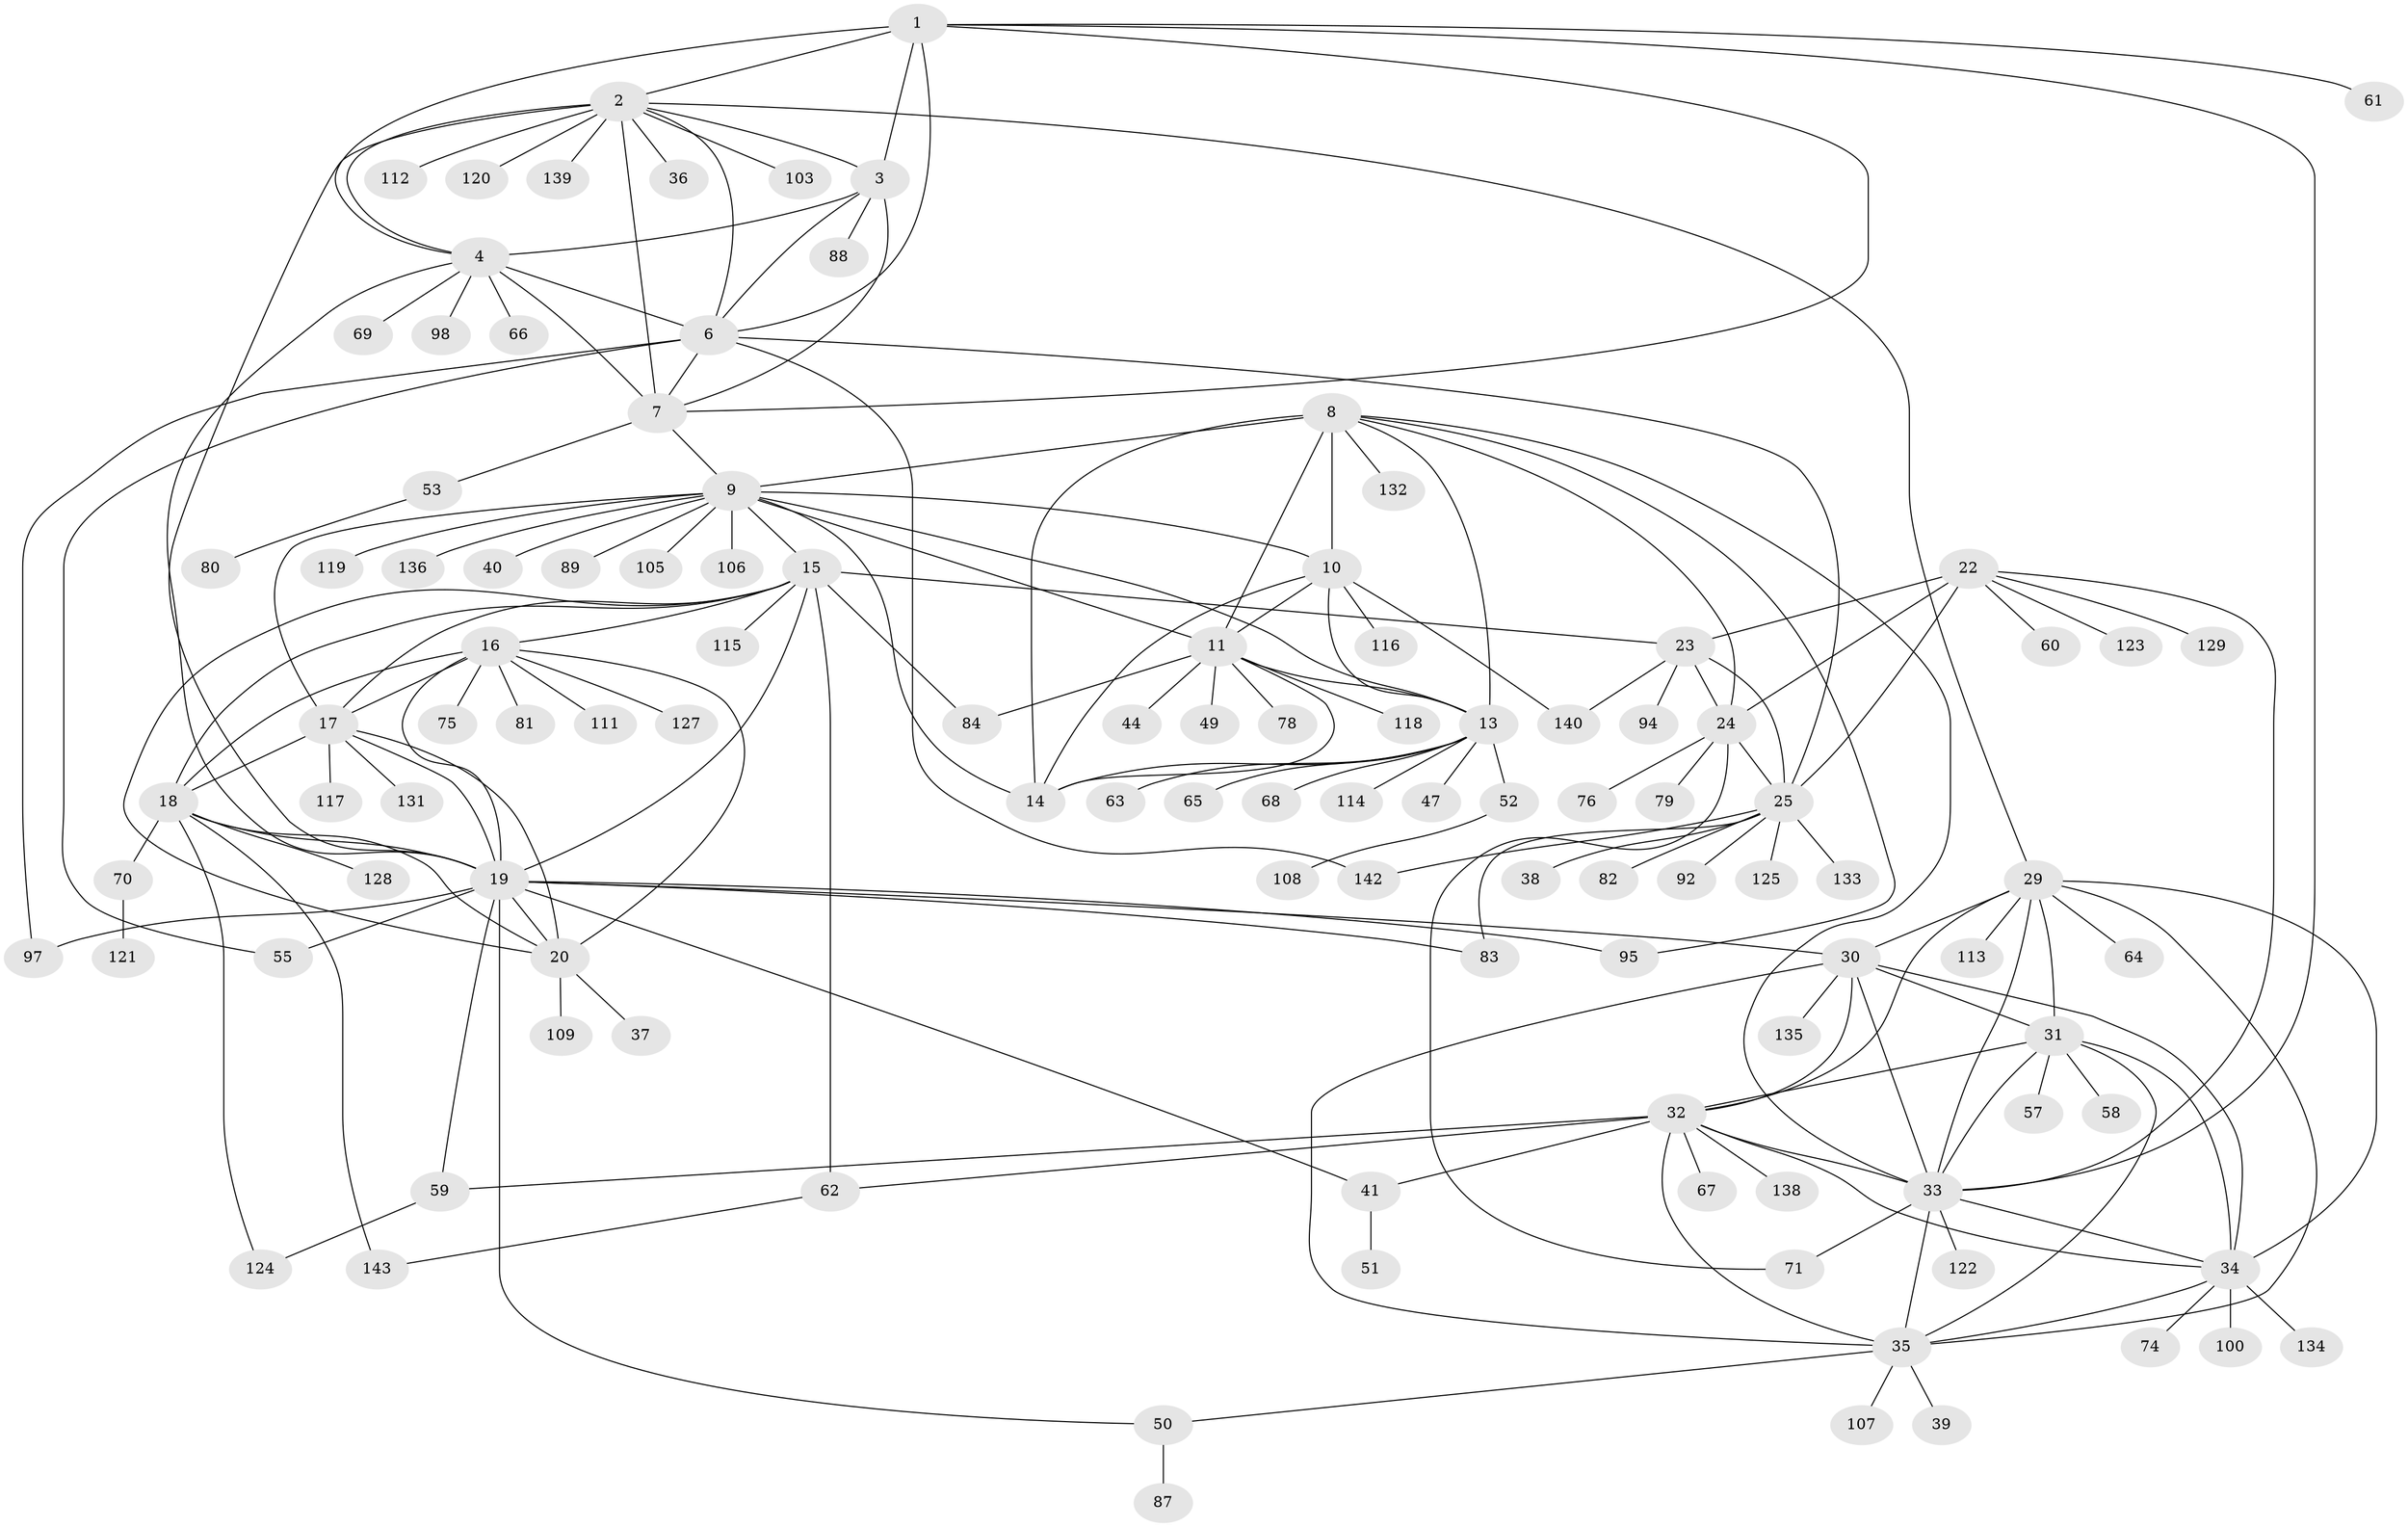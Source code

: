 // original degree distribution, {8: 0.04895104895104895, 13: 0.013986013986013986, 7: 0.02097902097902098, 11: 0.02097902097902098, 9: 0.04895104895104895, 15: 0.006993006993006993, 12: 0.027972027972027972, 6: 0.013986013986013986, 10: 0.03496503496503497, 17: 0.006993006993006993, 2: 0.16083916083916083, 1: 0.5664335664335665, 3: 0.027972027972027972}
// Generated by graph-tools (version 1.1) at 2025/42/03/06/25 10:42:10]
// undirected, 112 vertices, 182 edges
graph export_dot {
graph [start="1"]
  node [color=gray90,style=filled];
  1 [super="+72"];
  2 [super="+96"];
  3;
  4 [super="+5"];
  6 [super="+43"];
  7 [super="+73"];
  8 [super="+12"];
  9 [super="+101"];
  10;
  11 [super="+45"];
  13 [super="+141"];
  14;
  15 [super="+93"];
  16 [super="+21"];
  17 [super="+137"];
  18 [super="+77"];
  19 [super="+130"];
  20 [super="+54"];
  22 [super="+26"];
  23;
  24 [super="+28"];
  25 [super="+27"];
  29 [super="+46"];
  30;
  31 [super="+90"];
  32 [super="+110"];
  33 [super="+56"];
  34 [super="+99"];
  35 [super="+42"];
  36 [super="+86"];
  37;
  38 [super="+126"];
  39;
  40;
  41 [super="+48"];
  44;
  47;
  49 [super="+85"];
  50;
  51 [super="+102"];
  52;
  53;
  55;
  57;
  58;
  59;
  60;
  61;
  62;
  63;
  64;
  65;
  66;
  67;
  68;
  69;
  70;
  71;
  74;
  75;
  76 [super="+91"];
  78;
  79;
  80;
  81;
  82;
  83;
  84;
  87;
  88;
  89;
  92;
  94 [super="+104"];
  95;
  97;
  98;
  100;
  103;
  105;
  106;
  107;
  108;
  109;
  111;
  112;
  113;
  114;
  115;
  116;
  117;
  118;
  119;
  120;
  121;
  122;
  123;
  124;
  125;
  127;
  128;
  129;
  131;
  132;
  133;
  134;
  135;
  136;
  138;
  139;
  140;
  142;
  143;
  1 -- 2;
  1 -- 3;
  1 -- 4 [weight=2];
  1 -- 6;
  1 -- 7;
  1 -- 61;
  1 -- 33;
  2 -- 3;
  2 -- 4 [weight=2];
  2 -- 6;
  2 -- 7;
  2 -- 29;
  2 -- 36;
  2 -- 103;
  2 -- 112;
  2 -- 120;
  2 -- 139;
  2 -- 19;
  3 -- 4 [weight=2];
  3 -- 6;
  3 -- 7;
  3 -- 88;
  4 -- 6 [weight=2];
  4 -- 7 [weight=2];
  4 -- 19;
  4 -- 69;
  4 -- 66;
  4 -- 98;
  6 -- 7;
  6 -- 55;
  6 -- 97;
  6 -- 142;
  6 -- 25;
  7 -- 9;
  7 -- 53;
  8 -- 9 [weight=2];
  8 -- 10 [weight=2];
  8 -- 11 [weight=2];
  8 -- 13 [weight=2];
  8 -- 14 [weight=2];
  8 -- 132;
  8 -- 33;
  8 -- 95;
  8 -- 24;
  9 -- 10;
  9 -- 11;
  9 -- 13;
  9 -- 14;
  9 -- 17;
  9 -- 40;
  9 -- 89;
  9 -- 105;
  9 -- 106;
  9 -- 119;
  9 -- 136;
  9 -- 15;
  10 -- 11;
  10 -- 13;
  10 -- 14;
  10 -- 116;
  10 -- 140;
  11 -- 13;
  11 -- 14;
  11 -- 44;
  11 -- 49;
  11 -- 78;
  11 -- 84;
  11 -- 118;
  13 -- 14;
  13 -- 47;
  13 -- 52;
  13 -- 63;
  13 -- 65;
  13 -- 68;
  13 -- 114;
  15 -- 16 [weight=2];
  15 -- 17;
  15 -- 18;
  15 -- 19;
  15 -- 20;
  15 -- 23;
  15 -- 62;
  15 -- 84;
  15 -- 115;
  16 -- 17 [weight=2];
  16 -- 18 [weight=2];
  16 -- 19 [weight=2];
  16 -- 20 [weight=2];
  16 -- 75;
  16 -- 81;
  16 -- 111;
  16 -- 127;
  17 -- 18;
  17 -- 19;
  17 -- 20;
  17 -- 117;
  17 -- 131;
  18 -- 19;
  18 -- 20;
  18 -- 70;
  18 -- 124;
  18 -- 128;
  18 -- 143;
  19 -- 20;
  19 -- 30;
  19 -- 50;
  19 -- 55;
  19 -- 59;
  19 -- 83;
  19 -- 95;
  19 -- 97;
  19 -- 41;
  20 -- 37;
  20 -- 109;
  22 -- 23 [weight=2];
  22 -- 24 [weight=4];
  22 -- 25 [weight=4];
  22 -- 33;
  22 -- 60;
  22 -- 129;
  22 -- 123;
  23 -- 24 [weight=2];
  23 -- 25 [weight=2];
  23 -- 94;
  23 -- 140;
  24 -- 25 [weight=4];
  24 -- 76;
  24 -- 71;
  24 -- 79;
  25 -- 38;
  25 -- 82;
  25 -- 142;
  25 -- 133;
  25 -- 83;
  25 -- 92;
  25 -- 125;
  29 -- 30;
  29 -- 31;
  29 -- 32;
  29 -- 33;
  29 -- 34;
  29 -- 35;
  29 -- 64;
  29 -- 113;
  30 -- 31;
  30 -- 32;
  30 -- 33;
  30 -- 34;
  30 -- 35;
  30 -- 135;
  31 -- 32;
  31 -- 33;
  31 -- 34;
  31 -- 35;
  31 -- 57;
  31 -- 58;
  32 -- 33;
  32 -- 34;
  32 -- 35;
  32 -- 41;
  32 -- 59;
  32 -- 62;
  32 -- 67;
  32 -- 138;
  33 -- 34;
  33 -- 35;
  33 -- 71;
  33 -- 122;
  34 -- 35;
  34 -- 74;
  34 -- 100;
  34 -- 134;
  35 -- 39;
  35 -- 50;
  35 -- 107;
  41 -- 51;
  50 -- 87;
  52 -- 108;
  53 -- 80;
  59 -- 124;
  62 -- 143;
  70 -- 121;
}
